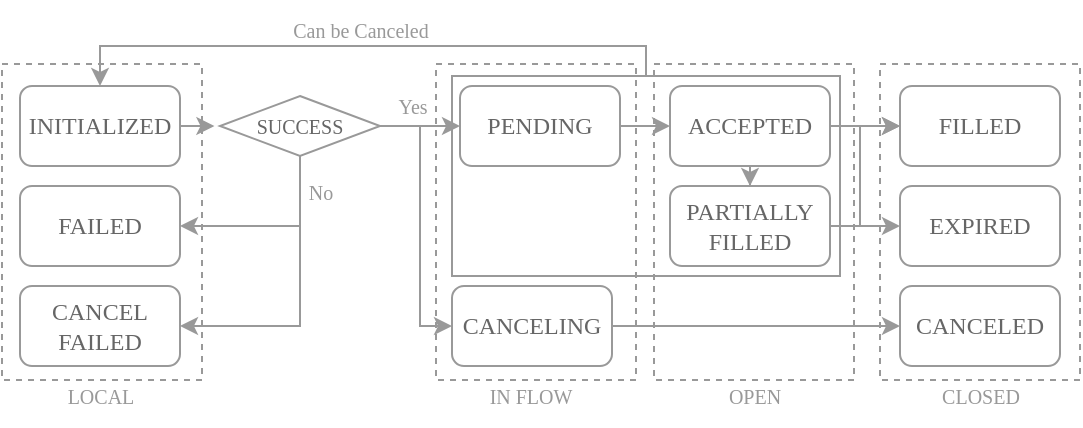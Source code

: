 <mxfile version="26.0.5">
  <diagram name="Page-1" id="k48qIa5gBRi__mkmO5eV">
    <mxGraphModel dx="732" dy="416" grid="1" gridSize="10" guides="1" tooltips="1" connect="1" arrows="1" fold="1" page="1" pageScale="1" pageWidth="850" pageHeight="1100" math="0" shadow="0">
      <root>
        <mxCell id="0" />
        <mxCell id="1" parent="0" />
        <mxCell id="hGwn2hMxjpEgJmbQmO2B-37" value="" style="rounded=0;whiteSpace=wrap;html=1;fillColor=none;strokeColor=#999999;" parent="1" vertex="1">
          <mxGeometry x="236" y="155" width="194" height="100" as="geometry" />
        </mxCell>
        <mxCell id="hGwn2hMxjpEgJmbQmO2B-26" value="&lt;font style=&quot;font-size: 10px;&quot; face=&quot;Times New Roman&quot;&gt;Yes&lt;/font&gt;" style="text;html=1;align=center;verticalAlign=middle;resizable=0;points=[];autosize=1;strokeColor=none;fillColor=none;fontColor=#999999;" parent="1" vertex="1">
          <mxGeometry x="196" y="155" width="40" height="30" as="geometry" />
        </mxCell>
        <mxCell id="hGwn2hMxjpEgJmbQmO2B-40" value="" style="rounded=0;whiteSpace=wrap;html=1;fillColor=none;dashed=1;strokeColor=#999999;" parent="1" vertex="1">
          <mxGeometry x="228" y="149" width="100" height="158" as="geometry" />
        </mxCell>
        <mxCell id="hGwn2hMxjpEgJmbQmO2B-42" value="" style="rounded=0;whiteSpace=wrap;html=1;fillColor=none;dashed=1;strokeColor=light-dark(#999999,#999999);" parent="1" vertex="1">
          <mxGeometry x="337" y="149" width="100" height="158" as="geometry" />
        </mxCell>
        <mxCell id="hGwn2hMxjpEgJmbQmO2B-44" value="" style="rounded=0;whiteSpace=wrap;html=1;fillColor=none;dashed=1;strokeColor=#999999;" parent="1" vertex="1">
          <mxGeometry x="450" y="149" width="100" height="158" as="geometry" />
        </mxCell>
        <mxCell id="hGwn2hMxjpEgJmbQmO2B-47" value="" style="rounded=0;whiteSpace=wrap;html=1;fillColor=none;dashed=1;strokeColor=light-dark(#999999,#999999);" parent="1" vertex="1">
          <mxGeometry x="11" y="149" width="100" height="158" as="geometry" />
        </mxCell>
        <mxCell id="hGwn2hMxjpEgJmbQmO2B-38" style="edgeStyle=orthogonalEdgeStyle;rounded=0;orthogonalLoop=1;jettySize=auto;html=1;entryX=0.5;entryY=0;entryDx=0;entryDy=0;exitX=0.5;exitY=0;exitDx=0;exitDy=0;strokeColor=light-dark(#999999,#999999);" parent="1" source="hGwn2hMxjpEgJmbQmO2B-37" target="hGwn2hMxjpEgJmbQmO2B-2" edge="1">
          <mxGeometry relative="1" as="geometry">
            <mxPoint x="333" y="140" as="sourcePoint" />
            <mxPoint x="60" y="145" as="targetPoint" />
            <Array as="points">
              <mxPoint x="333" y="140" />
              <mxPoint x="60" y="140" />
            </Array>
          </mxGeometry>
        </mxCell>
        <mxCell id="hGwn2hMxjpEgJmbQmO2B-27" style="edgeStyle=orthogonalEdgeStyle;rounded=0;orthogonalLoop=1;jettySize=auto;html=1;entryX=0;entryY=0.5;entryDx=0;entryDy=0;strokeColor=light-dark(#999999,#999999);" parent="1" source="hGwn2hMxjpEgJmbQmO2B-1" target="hGwn2hMxjpEgJmbQmO2B-6" edge="1">
          <mxGeometry relative="1" as="geometry" />
        </mxCell>
        <mxCell id="hGwn2hMxjpEgJmbQmO2B-1" value="&lt;font style=&quot;&quot; face=&quot;Times New Roman&quot;&gt;PENDING&lt;/font&gt;" style="rounded=1;whiteSpace=wrap;html=1;fillColor=light-dark(#FFFFFF,#FFFFFF);strokeColor=light-dark(#999999,#999999);fontColor=#666666;" parent="1" vertex="1">
          <mxGeometry x="240" y="160" width="80" height="40" as="geometry" />
        </mxCell>
        <mxCell id="hGwn2hMxjpEgJmbQmO2B-2" value="&lt;font face=&quot;Times New Roman&quot; style=&quot;&quot;&gt;INITIALIZED&lt;/font&gt;" style="rounded=1;whiteSpace=wrap;html=1;fillColor=light-dark(#FFFFFF,#FFFFFF);strokeColor=light-dark(#999999,#999999);fontColor=#666666;" parent="1" vertex="1">
          <mxGeometry x="20" y="160" width="80" height="40" as="geometry" />
        </mxCell>
        <mxCell id="hGwn2hMxjpEgJmbQmO2B-3" value="&lt;font face=&quot;Times New Roman&quot; style=&quot;&quot;&gt;FAILED&lt;/font&gt;" style="rounded=1;whiteSpace=wrap;html=1;fillColor=light-dark(#FFFFFF,#FFFFFF);strokeColor=light-dark(#999999,#999999);fontColor=#666666;" parent="1" vertex="1">
          <mxGeometry x="20" y="210" width="80" height="40" as="geometry" />
        </mxCell>
        <mxCell id="hGwn2hMxjpEgJmbQmO2B-4" value="&lt;font face=&quot;Times New Roman&quot; style=&quot;&quot;&gt;CANCEL FAILED&lt;/font&gt;" style="rounded=1;whiteSpace=wrap;html=1;fillColor=light-dark(#FFFFFF,#FFFFFF);strokeColor=light-dark(#999999,#999999);fontColor=#666666;" parent="1" vertex="1">
          <mxGeometry x="20" y="260" width="80" height="40" as="geometry" />
        </mxCell>
        <mxCell id="hGwn2hMxjpEgJmbQmO2B-33" style="edgeStyle=orthogonalEdgeStyle;rounded=0;orthogonalLoop=1;jettySize=auto;html=1;entryX=0;entryY=0.5;entryDx=0;entryDy=0;strokeColor=light-dark(#999999,#999999);" parent="1" source="hGwn2hMxjpEgJmbQmO2B-5" target="hGwn2hMxjpEgJmbQmO2B-13" edge="1">
          <mxGeometry relative="1" as="geometry" />
        </mxCell>
        <mxCell id="hGwn2hMxjpEgJmbQmO2B-5" value="&lt;font style=&quot;&quot; face=&quot;Times New Roman&quot;&gt;CANCELING&lt;/font&gt;" style="rounded=1;whiteSpace=wrap;html=1;fillColor=light-dark(#FFFFFF,#FFFFFF);strokeColor=light-dark(#999999,#999999);fontColor=#666666;" parent="1" vertex="1">
          <mxGeometry x="236" y="260" width="80" height="40" as="geometry" />
        </mxCell>
        <mxCell id="hGwn2hMxjpEgJmbQmO2B-32" style="edgeStyle=orthogonalEdgeStyle;rounded=0;orthogonalLoop=1;jettySize=auto;html=1;entryX=0.5;entryY=0;entryDx=0;entryDy=0;strokeColor=#999999;" parent="1" source="hGwn2hMxjpEgJmbQmO2B-6" target="hGwn2hMxjpEgJmbQmO2B-7" edge="1">
          <mxGeometry relative="1" as="geometry" />
        </mxCell>
        <mxCell id="hGwn2hMxjpEgJmbQmO2B-34" style="edgeStyle=orthogonalEdgeStyle;rounded=0;orthogonalLoop=1;jettySize=auto;html=1;entryX=0;entryY=0.5;entryDx=0;entryDy=0;strokeColor=light-dark(#999999,#999999);" parent="1" source="hGwn2hMxjpEgJmbQmO2B-6" target="hGwn2hMxjpEgJmbQmO2B-8" edge="1">
          <mxGeometry relative="1" as="geometry" />
        </mxCell>
        <mxCell id="hGwn2hMxjpEgJmbQmO2B-6" value="&lt;font style=&quot;&quot; face=&quot;Times New Roman&quot;&gt;ACCEPTED&lt;/font&gt;" style="rounded=1;whiteSpace=wrap;html=1;fillColor=light-dark(#FFFFFF,#FFFFFF);strokeColor=light-dark(#999999,#999999);fontColor=#666666;" parent="1" vertex="1">
          <mxGeometry x="345" y="160" width="80" height="40" as="geometry" />
        </mxCell>
        <mxCell id="hGwn2hMxjpEgJmbQmO2B-35" style="edgeStyle=orthogonalEdgeStyle;rounded=0;orthogonalLoop=1;jettySize=auto;html=1;entryX=0;entryY=0.5;entryDx=0;entryDy=0;strokeColor=light-dark(#999999,#999999);" parent="1" source="hGwn2hMxjpEgJmbQmO2B-7" target="hGwn2hMxjpEgJmbQmO2B-8" edge="1">
          <mxGeometry relative="1" as="geometry">
            <Array as="points">
              <mxPoint x="440" y="230" />
              <mxPoint x="440" y="180" />
            </Array>
          </mxGeometry>
        </mxCell>
        <mxCell id="hGwn2hMxjpEgJmbQmO2B-36" style="edgeStyle=orthogonalEdgeStyle;rounded=0;orthogonalLoop=1;jettySize=auto;html=1;entryX=0;entryY=0.5;entryDx=0;entryDy=0;strokeColor=light-dark(#999999,#999999);" parent="1" source="hGwn2hMxjpEgJmbQmO2B-7" target="hGwn2hMxjpEgJmbQmO2B-14" edge="1">
          <mxGeometry relative="1" as="geometry" />
        </mxCell>
        <mxCell id="hGwn2hMxjpEgJmbQmO2B-7" value="&lt;font face=&quot;Times New Roman&quot; style=&quot;&quot;&gt;PARTIALLY FILLED&lt;/font&gt;" style="rounded=1;whiteSpace=wrap;html=1;fillColor=light-dark(#FFFFFF,#FFFFFF);strokeColor=light-dark(#999999,#999999);fontColor=#666666;" parent="1" vertex="1">
          <mxGeometry x="345" y="210" width="80" height="40" as="geometry" />
        </mxCell>
        <mxCell id="hGwn2hMxjpEgJmbQmO2B-8" value="&lt;font style=&quot;&quot; face=&quot;Times New Roman&quot;&gt;FILLED&lt;/font&gt;" style="rounded=1;whiteSpace=wrap;html=1;fillColor=light-dark(#FFFFFF,#FFFFFF);strokeColor=light-dark(#999999,#999999);fontColor=#666666;" parent="1" vertex="1">
          <mxGeometry x="460" y="160" width="80" height="40" as="geometry" />
        </mxCell>
        <mxCell id="hGwn2hMxjpEgJmbQmO2B-13" value="&lt;font style=&quot;&quot; face=&quot;Times New Roman&quot;&gt;CANCELED&lt;/font&gt;" style="rounded=1;whiteSpace=wrap;html=1;fillColor=light-dark(#FFFFFF,#FFFFFF);strokeColor=light-dark(#999999,#999999);fontColor=#666666;" parent="1" vertex="1">
          <mxGeometry x="460" y="260" width="80" height="40" as="geometry" />
        </mxCell>
        <mxCell id="hGwn2hMxjpEgJmbQmO2B-14" value="&lt;font style=&quot;&quot; face=&quot;Times New Roman&quot;&gt;EXPIRED&lt;/font&gt;" style="rounded=1;whiteSpace=wrap;html=1;fillColor=light-dark(#FFFFFF,#FFFFFF);strokeColor=light-dark(#999999,#999999);fontColor=#666666;" parent="1" vertex="1">
          <mxGeometry x="460" y="210" width="80" height="40" as="geometry" />
        </mxCell>
        <mxCell id="hGwn2hMxjpEgJmbQmO2B-21" style="edgeStyle=orthogonalEdgeStyle;rounded=0;orthogonalLoop=1;jettySize=auto;html=1;entryX=1;entryY=0.5;entryDx=0;entryDy=0;strokeColor=light-dark(#999999,#999999);" parent="1" source="hGwn2hMxjpEgJmbQmO2B-19" target="hGwn2hMxjpEgJmbQmO2B-3" edge="1">
          <mxGeometry relative="1" as="geometry">
            <Array as="points">
              <mxPoint x="160" y="230" />
            </Array>
          </mxGeometry>
        </mxCell>
        <mxCell id="hGwn2hMxjpEgJmbQmO2B-22" style="edgeStyle=orthogonalEdgeStyle;rounded=0;orthogonalLoop=1;jettySize=auto;html=1;entryX=1;entryY=0.5;entryDx=0;entryDy=0;strokeColor=light-dark(#999999,#999999);" parent="1" source="hGwn2hMxjpEgJmbQmO2B-19" target="hGwn2hMxjpEgJmbQmO2B-4" edge="1">
          <mxGeometry relative="1" as="geometry">
            <Array as="points">
              <mxPoint x="160" y="280" />
            </Array>
          </mxGeometry>
        </mxCell>
        <mxCell id="hGwn2hMxjpEgJmbQmO2B-24" style="edgeStyle=orthogonalEdgeStyle;rounded=0;orthogonalLoop=1;jettySize=auto;html=1;entryX=0;entryY=0.5;entryDx=0;entryDy=0;strokeColor=light-dark(#999999,#999999);" parent="1" source="hGwn2hMxjpEgJmbQmO2B-19" target="hGwn2hMxjpEgJmbQmO2B-1" edge="1">
          <mxGeometry relative="1" as="geometry" />
        </mxCell>
        <mxCell id="hGwn2hMxjpEgJmbQmO2B-25" style="edgeStyle=orthogonalEdgeStyle;rounded=0;orthogonalLoop=1;jettySize=auto;html=1;entryX=0;entryY=0.5;entryDx=0;entryDy=0;strokeColor=light-dark(#999999,#999999);" parent="1" source="hGwn2hMxjpEgJmbQmO2B-19" target="hGwn2hMxjpEgJmbQmO2B-5" edge="1">
          <mxGeometry relative="1" as="geometry">
            <Array as="points">
              <mxPoint x="220" y="180" />
              <mxPoint x="220" y="280" />
            </Array>
          </mxGeometry>
        </mxCell>
        <mxCell id="hGwn2hMxjpEgJmbQmO2B-19" value="&lt;font style=&quot;font-size: 10px; color: light-dark(rgb(102, 102, 102), rgb(102, 102, 102));&quot; face=&quot;Times New Roman&quot;&gt;SUCCESS&lt;/font&gt;" style="rhombus;whiteSpace=wrap;html=1;strokeColor=light-dark(#999999,#999999);fillColor=light-dark(#FFFFFF,#FFFFFF);" parent="1" vertex="1">
          <mxGeometry x="120" y="165" width="80" height="30" as="geometry" />
        </mxCell>
        <mxCell id="hGwn2hMxjpEgJmbQmO2B-20" style="edgeStyle=orthogonalEdgeStyle;rounded=0;orthogonalLoop=1;jettySize=auto;html=1;entryX=-0.035;entryY=0.501;entryDx=0;entryDy=0;entryPerimeter=0;strokeColor=light-dark(#999999,#999999);" parent="1" source="hGwn2hMxjpEgJmbQmO2B-2" target="hGwn2hMxjpEgJmbQmO2B-19" edge="1">
          <mxGeometry relative="1" as="geometry">
            <Array as="points">
              <mxPoint x="110" y="180" />
              <mxPoint x="110" y="180" />
            </Array>
          </mxGeometry>
        </mxCell>
        <mxCell id="hGwn2hMxjpEgJmbQmO2B-23" value="&lt;font style=&quot;font-size: 10px;&quot; face=&quot;Times New Roman&quot;&gt;No&lt;/font&gt;" style="text;html=1;align=center;verticalAlign=middle;resizable=0;points=[];autosize=1;strokeColor=none;fillColor=none;fontColor=#999999;" parent="1" vertex="1">
          <mxGeometry x="150" y="198" width="40" height="30" as="geometry" />
        </mxCell>
        <mxCell id="hGwn2hMxjpEgJmbQmO2B-39" value="&lt;font style=&quot;font-size: 10px;&quot; face=&quot;Times New Roman&quot;&gt;Can be Canceled&lt;/font&gt;" style="text;html=1;align=center;verticalAlign=middle;resizable=0;points=[];autosize=1;strokeColor=none;fillColor=none;fontColor=#999999;" parent="1" vertex="1">
          <mxGeometry x="145" y="117" width="90" height="30" as="geometry" />
        </mxCell>
        <mxCell id="hGwn2hMxjpEgJmbQmO2B-41" value="&lt;font style=&quot;font-size: 10px;&quot; face=&quot;Times New Roman&quot;&gt;IN FLOW&lt;/font&gt;" style="text;html=1;align=center;verticalAlign=middle;resizable=0;points=[];autosize=1;strokeColor=none;fillColor=none;fontColor=#999999;" parent="1" vertex="1">
          <mxGeometry x="245" y="300" width="60" height="30" as="geometry" />
        </mxCell>
        <mxCell id="hGwn2hMxjpEgJmbQmO2B-43" value="&lt;span style=&quot;font-family: &amp;quot;Times New Roman&amp;quot;; font-size: 10px;&quot;&gt;OPEN&lt;/span&gt;" style="text;html=1;align=center;verticalAlign=middle;resizable=0;points=[];autosize=1;strokeColor=none;fillColor=none;fontColor=#999999;" parent="1" vertex="1">
          <mxGeometry x="362" y="300" width="50" height="30" as="geometry" />
        </mxCell>
        <mxCell id="hGwn2hMxjpEgJmbQmO2B-45" value="&lt;span style=&quot;font-family: &amp;quot;Times New Roman&amp;quot;; font-size: 10px;&quot;&gt;CLOSED&lt;/span&gt;" style="text;html=1;align=center;verticalAlign=middle;resizable=0;points=[];autosize=1;strokeColor=none;fillColor=none;fontColor=#999999;" parent="1" vertex="1">
          <mxGeometry x="470" y="300" width="60" height="30" as="geometry" />
        </mxCell>
        <mxCell id="hGwn2hMxjpEgJmbQmO2B-46" value="&lt;span style=&quot;font-family: &amp;quot;Times New Roman&amp;quot;; font-size: 10px;&quot;&gt;LOCAL&lt;/span&gt;" style="text;html=1;align=center;verticalAlign=middle;resizable=0;points=[];autosize=1;strokeColor=none;fillColor=none;fontColor=#999999;" parent="1" vertex="1">
          <mxGeometry x="30" y="300" width="60" height="30" as="geometry" />
        </mxCell>
      </root>
    </mxGraphModel>
  </diagram>
</mxfile>
